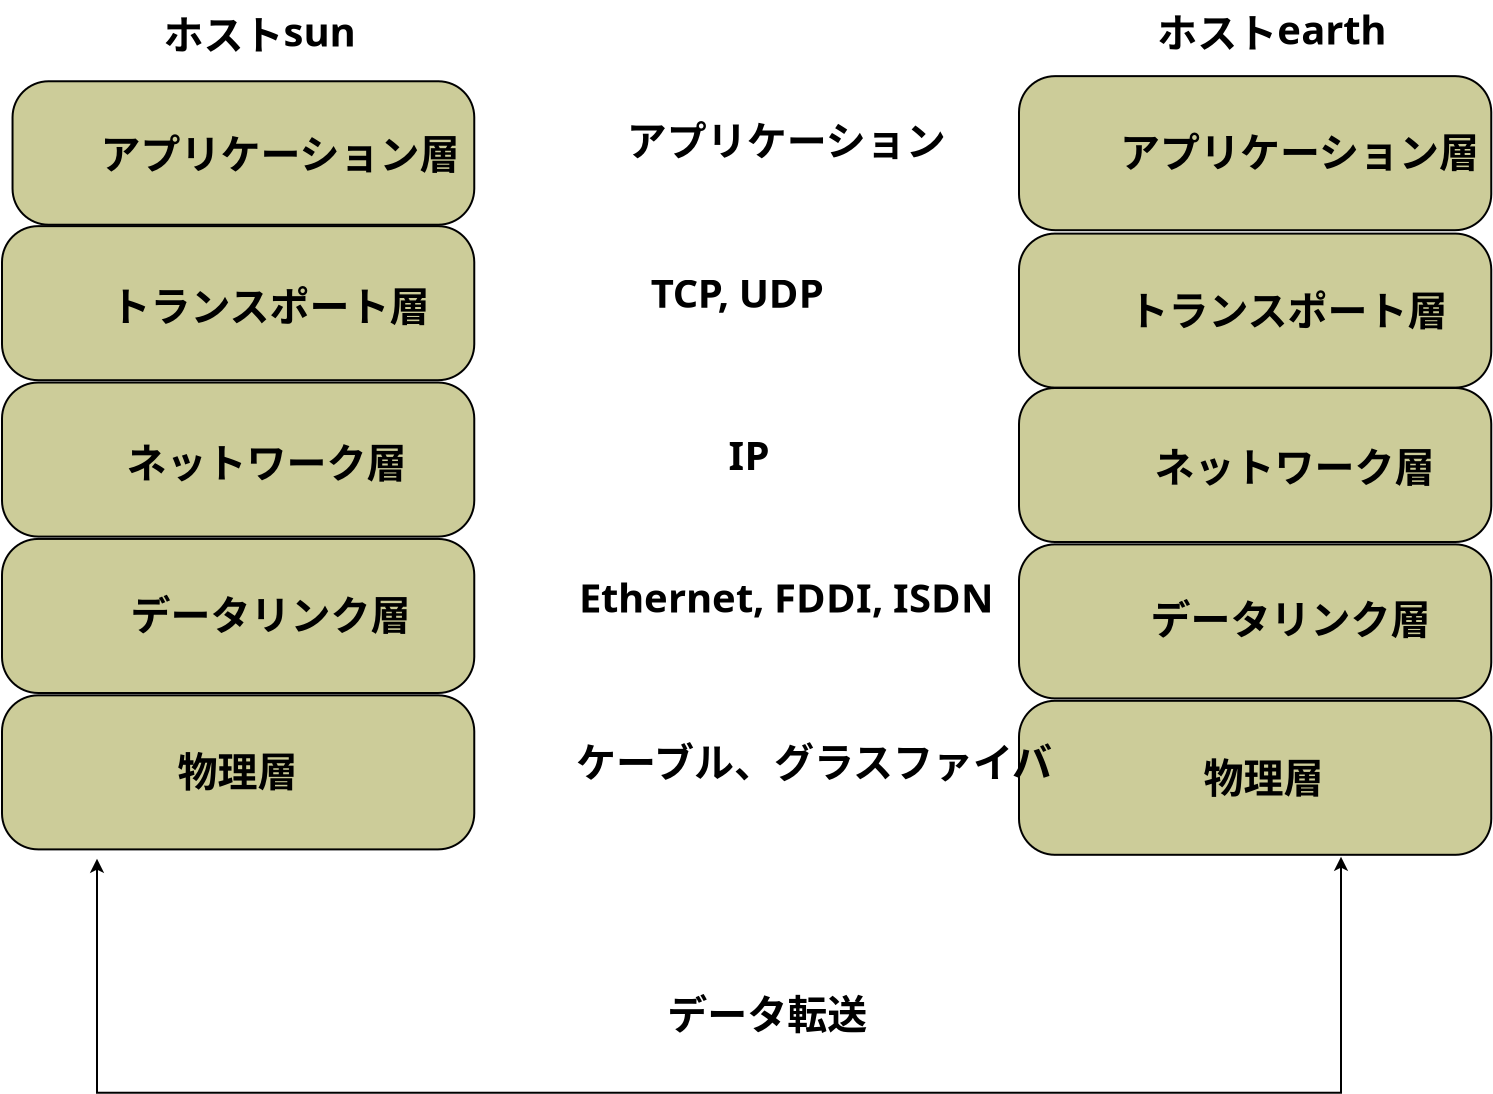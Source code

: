 <?xml version="1.0" encoding="UTF-8"?>
<dia:diagram xmlns:dia="http://www.lysator.liu.se/~alla/dia/">
  <dia:layer name="Rechteck" visible="true">
    <dia:object type="Standard - Box" version="0" id="O0">
      <dia:attribute name="obj_pos">
        <dia:point val="-19.998,-8.424"/>
      </dia:attribute>
      <dia:attribute name="obj_bb">
        <dia:rectangle val="-20.048,-8.474;3.138,-1.2"/>
      </dia:attribute>
      <dia:attribute name="elem_corner">
        <dia:point val="-19.998,-8.424"/>
      </dia:attribute>
      <dia:attribute name="elem_width">
        <dia:real val="23.086"/>
      </dia:attribute>
      <dia:attribute name="elem_height">
        <dia:real val="7.174"/>
      </dia:attribute>
      <dia:attribute name="inner_color">
        <dia:color val="#cccc99"/>
      </dia:attribute>
      <dia:attribute name="show_background">
        <dia:boolean val="true"/>
      </dia:attribute>
      <dia:attribute name="corner_radius">
        <dia:real val="1.8"/>
      </dia:attribute>
    </dia:object>
    <dia:object type="Standard - Text" version="1" id="O1">
      <dia:attribute name="obj_pos">
        <dia:point val="17.012,40.548"/>
      </dia:attribute>
      <dia:attribute name="obj_bb">
        <dia:rectangle val="17.012,39.953;17.012,40.698"/>
      </dia:attribute>
      <dia:attribute name="text">
        <dia:composite type="text">
          <dia:attribute name="string">
            <dia:string>##</dia:string>
          </dia:attribute>
          <dia:attribute name="font">
            <dia:font family="sans" style="0" name="Helvetica"/>
          </dia:attribute>
          <dia:attribute name="height">
            <dia:real val="0.8"/>
          </dia:attribute>
          <dia:attribute name="pos">
            <dia:point val="17.012,40.548"/>
          </dia:attribute>
          <dia:attribute name="color">
            <dia:color val="#000000"/>
          </dia:attribute>
          <dia:attribute name="alignment">
            <dia:enum val="0"/>
          </dia:attribute>
        </dia:composite>
      </dia:attribute>
      <dia:attribute name="valign">
        <dia:enum val="3"/>
      </dia:attribute>
    </dia:object>
    <dia:object type="Standard - Box" version="0" id="O2">
      <dia:attribute name="obj_pos">
        <dia:point val="-20.525,-1.18"/>
      </dia:attribute>
      <dia:attribute name="obj_bb">
        <dia:rectangle val="-20.575,-1.23;3.139,6.572"/>
      </dia:attribute>
      <dia:attribute name="elem_corner">
        <dia:point val="-20.525,-1.18"/>
      </dia:attribute>
      <dia:attribute name="elem_width">
        <dia:real val="23.613"/>
      </dia:attribute>
      <dia:attribute name="elem_height">
        <dia:real val="7.702"/>
      </dia:attribute>
      <dia:attribute name="inner_color">
        <dia:color val="#cccc99"/>
      </dia:attribute>
      <dia:attribute name="show_background">
        <dia:boolean val="true"/>
      </dia:attribute>
      <dia:attribute name="corner_radius">
        <dia:real val="1.8"/>
      </dia:attribute>
    </dia:object>
    <dia:object type="Standard - Box" version="0" id="O3">
      <dia:attribute name="obj_pos">
        <dia:point val="-20.525,6.64"/>
      </dia:attribute>
      <dia:attribute name="obj_bb">
        <dia:rectangle val="-20.575,6.59;3.139,14.392"/>
      </dia:attribute>
      <dia:attribute name="elem_corner">
        <dia:point val="-20.525,6.64"/>
      </dia:attribute>
      <dia:attribute name="elem_width">
        <dia:real val="23.613"/>
      </dia:attribute>
      <dia:attribute name="elem_height">
        <dia:real val="7.702"/>
      </dia:attribute>
      <dia:attribute name="inner_color">
        <dia:color val="#cccc99"/>
      </dia:attribute>
      <dia:attribute name="show_background">
        <dia:boolean val="true"/>
      </dia:attribute>
      <dia:attribute name="corner_radius">
        <dia:real val="1.8"/>
      </dia:attribute>
    </dia:object>
    <dia:object type="Standard - Box" version="0" id="O4">
      <dia:attribute name="obj_pos">
        <dia:point val="-20.525,14.46"/>
      </dia:attribute>
      <dia:attribute name="obj_bb">
        <dia:rectangle val="-20.575,14.41;3.139,22.212"/>
      </dia:attribute>
      <dia:attribute name="elem_corner">
        <dia:point val="-20.525,14.46"/>
      </dia:attribute>
      <dia:attribute name="elem_width">
        <dia:real val="23.613"/>
      </dia:attribute>
      <dia:attribute name="elem_height">
        <dia:real val="7.702"/>
      </dia:attribute>
      <dia:attribute name="inner_color">
        <dia:color val="#cccc99"/>
      </dia:attribute>
      <dia:attribute name="show_background">
        <dia:boolean val="true"/>
      </dia:attribute>
      <dia:attribute name="corner_radius">
        <dia:real val="1.8"/>
      </dia:attribute>
    </dia:object>
    <dia:object type="Standard - Box" version="0" id="O5">
      <dia:attribute name="obj_pos">
        <dia:point val="-20.525,22.28"/>
      </dia:attribute>
      <dia:attribute name="obj_bb">
        <dia:rectangle val="-20.575,22.23;3.139,30.032"/>
      </dia:attribute>
      <dia:attribute name="elem_corner">
        <dia:point val="-20.525,22.28"/>
      </dia:attribute>
      <dia:attribute name="elem_width">
        <dia:real val="23.613"/>
      </dia:attribute>
      <dia:attribute name="elem_height">
        <dia:real val="7.702"/>
      </dia:attribute>
      <dia:attribute name="inner_color">
        <dia:color val="#cccc99"/>
      </dia:attribute>
      <dia:attribute name="show_background">
        <dia:boolean val="true"/>
      </dia:attribute>
      <dia:attribute name="corner_radius">
        <dia:real val="1.8"/>
      </dia:attribute>
    </dia:object>
    <dia:object type="Standard - Box" version="0" id="O6">
      <dia:attribute name="obj_pos">
        <dia:point val="30.325,-8.68"/>
      </dia:attribute>
      <dia:attribute name="obj_bb">
        <dia:rectangle val="30.275,-8.73;53.989,-0.928"/>
      </dia:attribute>
      <dia:attribute name="elem_corner">
        <dia:point val="30.325,-8.68"/>
      </dia:attribute>
      <dia:attribute name="elem_width">
        <dia:real val="23.613"/>
      </dia:attribute>
      <dia:attribute name="elem_height">
        <dia:real val="7.702"/>
      </dia:attribute>
      <dia:attribute name="inner_color">
        <dia:color val="#cccc99"/>
      </dia:attribute>
      <dia:attribute name="show_background">
        <dia:boolean val="true"/>
      </dia:attribute>
      <dia:attribute name="corner_radius">
        <dia:real val="1.8"/>
      </dia:attribute>
    </dia:object>
    <dia:object type="Standard - Box" version="0" id="O7">
      <dia:attribute name="obj_pos">
        <dia:point val="30.325,-0.808"/>
      </dia:attribute>
      <dia:attribute name="obj_bb">
        <dia:rectangle val="30.275,-0.858;53.989,6.943"/>
      </dia:attribute>
      <dia:attribute name="elem_corner">
        <dia:point val="30.325,-0.808"/>
      </dia:attribute>
      <dia:attribute name="elem_width">
        <dia:real val="23.613"/>
      </dia:attribute>
      <dia:attribute name="elem_height">
        <dia:real val="7.702"/>
      </dia:attribute>
      <dia:attribute name="inner_color">
        <dia:color val="#cccc99"/>
      </dia:attribute>
      <dia:attribute name="show_background">
        <dia:boolean val="true"/>
      </dia:attribute>
      <dia:attribute name="corner_radius">
        <dia:real val="1.8"/>
      </dia:attribute>
    </dia:object>
    <dia:object type="Standard - Box" version="0" id="O8">
      <dia:attribute name="obj_pos">
        <dia:point val="30.325,6.912"/>
      </dia:attribute>
      <dia:attribute name="obj_bb">
        <dia:rectangle val="30.275,6.862;53.989,14.663"/>
      </dia:attribute>
      <dia:attribute name="elem_corner">
        <dia:point val="30.325,6.912"/>
      </dia:attribute>
      <dia:attribute name="elem_width">
        <dia:real val="23.613"/>
      </dia:attribute>
      <dia:attribute name="elem_height">
        <dia:real val="7.702"/>
      </dia:attribute>
      <dia:attribute name="inner_color">
        <dia:color val="#cccc99"/>
      </dia:attribute>
      <dia:attribute name="show_background">
        <dia:boolean val="true"/>
      </dia:attribute>
      <dia:attribute name="corner_radius">
        <dia:real val="1.8"/>
      </dia:attribute>
    </dia:object>
    <dia:object type="Standard - Box" version="0" id="O9">
      <dia:attribute name="obj_pos">
        <dia:point val="30.325,14.732"/>
      </dia:attribute>
      <dia:attribute name="obj_bb">
        <dia:rectangle val="30.275,14.682;53.989,22.483"/>
      </dia:attribute>
      <dia:attribute name="elem_corner">
        <dia:point val="30.325,14.732"/>
      </dia:attribute>
      <dia:attribute name="elem_width">
        <dia:real val="23.613"/>
      </dia:attribute>
      <dia:attribute name="elem_height">
        <dia:real val="7.702"/>
      </dia:attribute>
      <dia:attribute name="inner_color">
        <dia:color val="#cccc99"/>
      </dia:attribute>
      <dia:attribute name="show_background">
        <dia:boolean val="true"/>
      </dia:attribute>
      <dia:attribute name="corner_radius">
        <dia:real val="1.8"/>
      </dia:attribute>
    </dia:object>
    <dia:object type="Standard - Box" version="0" id="O10">
      <dia:attribute name="obj_pos">
        <dia:point val="30.325,22.552"/>
      </dia:attribute>
      <dia:attribute name="obj_bb">
        <dia:rectangle val="30.275,22.502;53.989,30.303"/>
      </dia:attribute>
      <dia:attribute name="elem_corner">
        <dia:point val="30.325,22.552"/>
      </dia:attribute>
      <dia:attribute name="elem_width">
        <dia:real val="23.613"/>
      </dia:attribute>
      <dia:attribute name="elem_height">
        <dia:real val="7.702"/>
      </dia:attribute>
      <dia:attribute name="inner_color">
        <dia:color val="#cccc99"/>
      </dia:attribute>
      <dia:attribute name="show_background">
        <dia:boolean val="true"/>
      </dia:attribute>
      <dia:attribute name="corner_radius">
        <dia:real val="1.8"/>
      </dia:attribute>
    </dia:object>
  </dia:layer>
  <dia:layer name="Linien" visible="true">
    <dia:object type="Standard - ZigZagLine" version="1" id="O11">
      <dia:attribute name="obj_pos">
        <dia:point val="-15.775,30.45"/>
      </dia:attribute>
      <dia:attribute name="obj_bb">
        <dia:rectangle val="-16.137,30.3;46.787,42.2"/>
      </dia:attribute>
      <dia:attribute name="orth_points">
        <dia:point val="-15.775,30.45"/>
        <dia:point val="-15.775,42.15"/>
        <dia:point val="46.425,42.15"/>
        <dia:point val="46.425,30.35"/>
      </dia:attribute>
      <dia:attribute name="orth_orient">
        <dia:enum val="1"/>
        <dia:enum val="0"/>
        <dia:enum val="1"/>
      </dia:attribute>
      <dia:attribute name="autorouting">
        <dia:boolean val="false"/>
      </dia:attribute>
      <dia:attribute name="start_arrow">
        <dia:enum val="22"/>
      </dia:attribute>
      <dia:attribute name="start_arrow_length">
        <dia:real val="0.5"/>
      </dia:attribute>
      <dia:attribute name="start_arrow_width">
        <dia:real val="0.5"/>
      </dia:attribute>
      <dia:attribute name="end_arrow">
        <dia:enum val="22"/>
      </dia:attribute>
      <dia:attribute name="end_arrow_length">
        <dia:real val="0.5"/>
      </dia:attribute>
      <dia:attribute name="end_arrow_width">
        <dia:real val="0.5"/>
      </dia:attribute>
    </dia:object>
  </dia:layer>
  <dia:layer name="Text" visible="true" active="true">
    <dia:object type="Standard - Text" version="1" id="O12">
      <dia:attribute name="obj_pos">
        <dia:point val="-15.594,-4.052"/>
      </dia:attribute>
      <dia:attribute name="obj_bb">
        <dia:rectangle val="-15.594,-5.772;-2.049,-3.769"/>
      </dia:attribute>
      <dia:attribute name="text">
        <dia:composite type="text">
          <dia:attribute name="string">
            <dia:string>#アプリケーション層#</dia:string>
          </dia:attribute>
          <dia:attribute name="font">
            <dia:font family="MS UI Gothic" style="80" name="Courier"/>
          </dia:attribute>
          <dia:attribute name="height">
            <dia:real val="2.5"/>
          </dia:attribute>
          <dia:attribute name="pos">
            <dia:point val="-15.594,-4.052"/>
          </dia:attribute>
          <dia:attribute name="color">
            <dia:color val="#000000"/>
          </dia:attribute>
          <dia:attribute name="alignment">
            <dia:enum val="0"/>
          </dia:attribute>
        </dia:composite>
      </dia:attribute>
      <dia:attribute name="valign">
        <dia:enum val="3"/>
      </dia:attribute>
    </dia:object>
    <dia:object type="Standard - Text" version="1" id="O13">
      <dia:attribute name="obj_pos">
        <dia:point val="-9.339,11.757"/>
      </dia:attribute>
      <dia:attribute name="obj_bb">
        <dia:rectangle val="-9.339,11.162;-9.339,11.907"/>
      </dia:attribute>
      <dia:attribute name="text">
        <dia:composite type="text">
          <dia:attribute name="string">
            <dia:string>##</dia:string>
          </dia:attribute>
          <dia:attribute name="font">
            <dia:font family="sans" style="0" name="Helvetica"/>
          </dia:attribute>
          <dia:attribute name="height">
            <dia:real val="0.8"/>
          </dia:attribute>
          <dia:attribute name="pos">
            <dia:point val="-9.339,11.757"/>
          </dia:attribute>
          <dia:attribute name="color">
            <dia:color val="#000000"/>
          </dia:attribute>
          <dia:attribute name="alignment">
            <dia:enum val="0"/>
          </dia:attribute>
        </dia:composite>
      </dia:attribute>
      <dia:attribute name="valign">
        <dia:enum val="3"/>
      </dia:attribute>
    </dia:object>
    <dia:object type="Standard - Text" version="1" id="O14">
      <dia:attribute name="obj_pos">
        <dia:point val="-15.097,3.562"/>
      </dia:attribute>
      <dia:attribute name="obj_bb">
        <dia:rectangle val="-15.097,1.843;-2.574,3.845"/>
      </dia:attribute>
      <dia:attribute name="text">
        <dia:composite type="text">
          <dia:attribute name="string">
            <dia:string>#トランスポート層#</dia:string>
          </dia:attribute>
          <dia:attribute name="font">
            <dia:font family="MS UI Gothic" style="80" name="Courier"/>
          </dia:attribute>
          <dia:attribute name="height">
            <dia:real val="2.5"/>
          </dia:attribute>
          <dia:attribute name="pos">
            <dia:point val="-15.097,3.562"/>
          </dia:attribute>
          <dia:attribute name="color">
            <dia:color val="#000000"/>
          </dia:attribute>
          <dia:attribute name="alignment">
            <dia:enum val="0"/>
          </dia:attribute>
        </dia:composite>
      </dia:attribute>
      <dia:attribute name="valign">
        <dia:enum val="3"/>
      </dia:attribute>
    </dia:object>
    <dia:object type="Standard - Text" version="1" id="O15">
      <dia:attribute name="obj_pos">
        <dia:point val="-14.299,11.383"/>
      </dia:attribute>
      <dia:attribute name="obj_bb">
        <dia:rectangle val="-14.299,9.662;-3.554,11.665"/>
      </dia:attribute>
      <dia:attribute name="text">
        <dia:composite type="text">
          <dia:attribute name="string">
            <dia:string>#ネットワーク層#</dia:string>
          </dia:attribute>
          <dia:attribute name="font">
            <dia:font family="MS UI Gothic" style="80" name="Courier"/>
          </dia:attribute>
          <dia:attribute name="height">
            <dia:real val="2.5"/>
          </dia:attribute>
          <dia:attribute name="pos">
            <dia:point val="-14.299,11.383"/>
          </dia:attribute>
          <dia:attribute name="color">
            <dia:color val="#000000"/>
          </dia:attribute>
          <dia:attribute name="alignment">
            <dia:enum val="0"/>
          </dia:attribute>
        </dia:composite>
      </dia:attribute>
      <dia:attribute name="valign">
        <dia:enum val="3"/>
      </dia:attribute>
    </dia:object>
    <dia:object type="Standard - Text" version="1" id="O16">
      <dia:attribute name="obj_pos">
        <dia:point val="-14.097,19.003"/>
      </dia:attribute>
      <dia:attribute name="obj_bb">
        <dia:rectangle val="-14.097,17.282;-3.384,19.285"/>
      </dia:attribute>
      <dia:attribute name="text">
        <dia:composite type="text">
          <dia:attribute name="string">
            <dia:string>#データリンク層#</dia:string>
          </dia:attribute>
          <dia:attribute name="font">
            <dia:font family="MS UI Gothic" style="80" name="Courier"/>
          </dia:attribute>
          <dia:attribute name="height">
            <dia:real val="2.5"/>
          </dia:attribute>
          <dia:attribute name="pos">
            <dia:point val="-14.097,19.003"/>
          </dia:attribute>
          <dia:attribute name="color">
            <dia:color val="#000000"/>
          </dia:attribute>
          <dia:attribute name="alignment">
            <dia:enum val="0"/>
          </dia:attribute>
        </dia:composite>
      </dia:attribute>
      <dia:attribute name="valign">
        <dia:enum val="3"/>
      </dia:attribute>
    </dia:object>
    <dia:object type="Standard - Text" version="1" id="O17">
      <dia:attribute name="obj_pos">
        <dia:point val="-11.748,26.823"/>
      </dia:attribute>
      <dia:attribute name="obj_bb">
        <dia:rectangle val="-11.748,25.102;-5.74,27.105"/>
      </dia:attribute>
      <dia:attribute name="text">
        <dia:composite type="text">
          <dia:attribute name="string">
            <dia:string>#物理層#</dia:string>
          </dia:attribute>
          <dia:attribute name="font">
            <dia:font family="MS UI Gothic" style="80" name="Courier"/>
          </dia:attribute>
          <dia:attribute name="height">
            <dia:real val="2.5"/>
          </dia:attribute>
          <dia:attribute name="pos">
            <dia:point val="-11.748,26.823"/>
          </dia:attribute>
          <dia:attribute name="color">
            <dia:color val="#000000"/>
          </dia:attribute>
          <dia:attribute name="alignment">
            <dia:enum val="0"/>
          </dia:attribute>
        </dia:composite>
      </dia:attribute>
      <dia:attribute name="valign">
        <dia:enum val="3"/>
      </dia:attribute>
    </dia:object>
    <dia:object type="Standard - Text" version="1" id="O18">
      <dia:attribute name="obj_pos">
        <dia:point val="35.375,-4.138"/>
      </dia:attribute>
      <dia:attribute name="obj_bb">
        <dia:rectangle val="35.375,-5.857;48.92,-3.855"/>
      </dia:attribute>
      <dia:attribute name="text">
        <dia:composite type="text">
          <dia:attribute name="string">
            <dia:string>#アプリケーション層#</dia:string>
          </dia:attribute>
          <dia:attribute name="font">
            <dia:font family="MS UI Gothic" style="80" name="Courier"/>
          </dia:attribute>
          <dia:attribute name="height">
            <dia:real val="2.5"/>
          </dia:attribute>
          <dia:attribute name="pos">
            <dia:point val="35.375,-4.138"/>
          </dia:attribute>
          <dia:attribute name="color">
            <dia:color val="#000000"/>
          </dia:attribute>
          <dia:attribute name="alignment">
            <dia:enum val="0"/>
          </dia:attribute>
        </dia:composite>
      </dia:attribute>
      <dia:attribute name="valign">
        <dia:enum val="3"/>
      </dia:attribute>
    </dia:object>
    <dia:object type="Standard - Text" version="1" id="O19">
      <dia:attribute name="obj_pos">
        <dia:point val="42.23,11.571"/>
      </dia:attribute>
      <dia:attribute name="obj_bb">
        <dia:rectangle val="42.23,10.976;42.23,11.721"/>
      </dia:attribute>
      <dia:attribute name="text">
        <dia:composite type="text">
          <dia:attribute name="string">
            <dia:string>##</dia:string>
          </dia:attribute>
          <dia:attribute name="font">
            <dia:font family="sans" style="0" name="Helvetica"/>
          </dia:attribute>
          <dia:attribute name="height">
            <dia:real val="0.8"/>
          </dia:attribute>
          <dia:attribute name="pos">
            <dia:point val="42.23,11.571"/>
          </dia:attribute>
          <dia:attribute name="color">
            <dia:color val="#000000"/>
          </dia:attribute>
          <dia:attribute name="alignment">
            <dia:enum val="0"/>
          </dia:attribute>
        </dia:composite>
      </dia:attribute>
      <dia:attribute name="valign">
        <dia:enum val="3"/>
      </dia:attribute>
    </dia:object>
    <dia:object type="Standard - Text" version="1" id="O20">
      <dia:attribute name="obj_pos">
        <dia:point val="35.799,3.777"/>
      </dia:attribute>
      <dia:attribute name="obj_bb">
        <dia:rectangle val="35.799,2.057;48.322,4.059"/>
      </dia:attribute>
      <dia:attribute name="text">
        <dia:composite type="text">
          <dia:attribute name="string">
            <dia:string>#トランスポート層#</dia:string>
          </dia:attribute>
          <dia:attribute name="font">
            <dia:font family="MS UI Gothic" style="80" name="Courier"/>
          </dia:attribute>
          <dia:attribute name="height">
            <dia:real val="2.5"/>
          </dia:attribute>
          <dia:attribute name="pos">
            <dia:point val="35.799,3.777"/>
          </dia:attribute>
          <dia:attribute name="color">
            <dia:color val="#000000"/>
          </dia:attribute>
          <dia:attribute name="alignment">
            <dia:enum val="0"/>
          </dia:attribute>
        </dia:composite>
      </dia:attribute>
      <dia:attribute name="valign">
        <dia:enum val="3"/>
      </dia:attribute>
    </dia:object>
    <dia:object type="Standard - Text" version="1" id="O21">
      <dia:attribute name="obj_pos">
        <dia:point val="37.096,11.597"/>
      </dia:attribute>
      <dia:attribute name="obj_bb">
        <dia:rectangle val="37.096,9.877;47.842,11.879"/>
      </dia:attribute>
      <dia:attribute name="text">
        <dia:composite type="text">
          <dia:attribute name="string">
            <dia:string>#ネットワーク層#</dia:string>
          </dia:attribute>
          <dia:attribute name="font">
            <dia:font family="MS UI Gothic" style="80" name="Courier"/>
          </dia:attribute>
          <dia:attribute name="height">
            <dia:real val="2.5"/>
          </dia:attribute>
          <dia:attribute name="pos">
            <dia:point val="37.096,11.597"/>
          </dia:attribute>
          <dia:attribute name="color">
            <dia:color val="#000000"/>
          </dia:attribute>
          <dia:attribute name="alignment">
            <dia:enum val="0"/>
          </dia:attribute>
        </dia:composite>
      </dia:attribute>
      <dia:attribute name="valign">
        <dia:enum val="3"/>
      </dia:attribute>
    </dia:object>
    <dia:object type="Standard - Text" version="1" id="O22">
      <dia:attribute name="obj_pos">
        <dia:point val="36.899,19.217"/>
      </dia:attribute>
      <dia:attribute name="obj_bb">
        <dia:rectangle val="36.899,17.497;47.611,19.499"/>
      </dia:attribute>
      <dia:attribute name="text">
        <dia:composite type="text">
          <dia:attribute name="string">
            <dia:string>#データリンク層#</dia:string>
          </dia:attribute>
          <dia:attribute name="font">
            <dia:font family="MS UI Gothic" style="80" name="Courier"/>
          </dia:attribute>
          <dia:attribute name="height">
            <dia:real val="2.5"/>
          </dia:attribute>
          <dia:attribute name="pos">
            <dia:point val="36.899,19.217"/>
          </dia:attribute>
          <dia:attribute name="color">
            <dia:color val="#000000"/>
          </dia:attribute>
          <dia:attribute name="alignment">
            <dia:enum val="0"/>
          </dia:attribute>
        </dia:composite>
      </dia:attribute>
      <dia:attribute name="valign">
        <dia:enum val="3"/>
      </dia:attribute>
    </dia:object>
    <dia:object type="Standard - Text" version="1" id="O23">
      <dia:attribute name="obj_pos">
        <dia:point val="39.548,27.137"/>
      </dia:attribute>
      <dia:attribute name="obj_bb">
        <dia:rectangle val="39.548,25.417;45.555,27.419"/>
      </dia:attribute>
      <dia:attribute name="text">
        <dia:composite type="text">
          <dia:attribute name="string">
            <dia:string>#物理層#</dia:string>
          </dia:attribute>
          <dia:attribute name="font">
            <dia:font family="MS UI Gothic" style="80" name="Courier"/>
          </dia:attribute>
          <dia:attribute name="height">
            <dia:real val="2.5"/>
          </dia:attribute>
          <dia:attribute name="pos">
            <dia:point val="39.548,27.137"/>
          </dia:attribute>
          <dia:attribute name="color">
            <dia:color val="#000000"/>
          </dia:attribute>
          <dia:attribute name="alignment">
            <dia:enum val="0"/>
          </dia:attribute>
        </dia:composite>
      </dia:attribute>
      <dia:attribute name="valign">
        <dia:enum val="3"/>
      </dia:attribute>
    </dia:object>
    <dia:object type="Standard - Text" version="1" id="O24">
      <dia:attribute name="obj_pos">
        <dia:point val="10.714,-4.718"/>
      </dia:attribute>
      <dia:attribute name="obj_bb">
        <dia:rectangle val="10.714,-6.438;22.256,-4.435"/>
      </dia:attribute>
      <dia:attribute name="text">
        <dia:composite type="text">
          <dia:attribute name="string">
            <dia:string>#アプリケーション#</dia:string>
          </dia:attribute>
          <dia:attribute name="font">
            <dia:font family="MS UI Gothic" style="80" name="Courier"/>
          </dia:attribute>
          <dia:attribute name="height">
            <dia:real val="2.5"/>
          </dia:attribute>
          <dia:attribute name="pos">
            <dia:point val="10.714,-4.718"/>
          </dia:attribute>
          <dia:attribute name="color">
            <dia:color val="#000000"/>
          </dia:attribute>
          <dia:attribute name="alignment">
            <dia:enum val="0"/>
          </dia:attribute>
        </dia:composite>
      </dia:attribute>
      <dia:attribute name="valign">
        <dia:enum val="3"/>
      </dia:attribute>
    </dia:object>
    <dia:object type="Standard - Text" version="1" id="O25">
      <dia:attribute name="obj_pos">
        <dia:point val="15.799,11.091"/>
      </dia:attribute>
      <dia:attribute name="obj_bb">
        <dia:rectangle val="15.799,10.496;15.799,11.241"/>
      </dia:attribute>
      <dia:attribute name="text">
        <dia:composite type="text">
          <dia:attribute name="string">
            <dia:string>##</dia:string>
          </dia:attribute>
          <dia:attribute name="font">
            <dia:font family="sans" style="0" name="Helvetica"/>
          </dia:attribute>
          <dia:attribute name="height">
            <dia:real val="0.8"/>
          </dia:attribute>
          <dia:attribute name="pos">
            <dia:point val="15.799,11.091"/>
          </dia:attribute>
          <dia:attribute name="color">
            <dia:color val="#000000"/>
          </dia:attribute>
          <dia:attribute name="alignment">
            <dia:enum val="0"/>
          </dia:attribute>
        </dia:composite>
      </dia:attribute>
      <dia:attribute name="valign">
        <dia:enum val="3"/>
      </dia:attribute>
    </dia:object>
    <dia:object type="Standard - Text" version="1" id="O26">
      <dia:attribute name="obj_pos">
        <dia:point val="11.909,2.897"/>
      </dia:attribute>
      <dia:attribute name="obj_bb">
        <dia:rectangle val="11.909,1.177;20.504,3.179"/>
      </dia:attribute>
      <dia:attribute name="text">
        <dia:composite type="text">
          <dia:attribute name="string">
            <dia:string>#TCP, UDP#</dia:string>
          </dia:attribute>
          <dia:attribute name="font">
            <dia:font family="MS UI Gothic" style="80" name="Courier"/>
          </dia:attribute>
          <dia:attribute name="height">
            <dia:real val="2.5"/>
          </dia:attribute>
          <dia:attribute name="pos">
            <dia:point val="11.909,2.897"/>
          </dia:attribute>
          <dia:attribute name="color">
            <dia:color val="#000000"/>
          </dia:attribute>
          <dia:attribute name="alignment">
            <dia:enum val="0"/>
          </dia:attribute>
        </dia:composite>
      </dia:attribute>
      <dia:attribute name="valign">
        <dia:enum val="3"/>
      </dia:attribute>
    </dia:object>
    <dia:object type="Standard - Text" version="1" id="O27">
      <dia:attribute name="obj_pos">
        <dia:point val="15.801,11.017"/>
      </dia:attribute>
      <dia:attribute name="obj_bb">
        <dia:rectangle val="15.801,9.297;17.534,11.299"/>
      </dia:attribute>
      <dia:attribute name="text">
        <dia:composite type="text">
          <dia:attribute name="string">
            <dia:string>#IP#</dia:string>
          </dia:attribute>
          <dia:attribute name="font">
            <dia:font family="MS UI Gothic" style="80" name="Courier"/>
          </dia:attribute>
          <dia:attribute name="height">
            <dia:real val="2.5"/>
          </dia:attribute>
          <dia:attribute name="pos">
            <dia:point val="15.801,11.017"/>
          </dia:attribute>
          <dia:attribute name="color">
            <dia:color val="#000000"/>
          </dia:attribute>
          <dia:attribute name="alignment">
            <dia:enum val="0"/>
          </dia:attribute>
        </dia:composite>
      </dia:attribute>
      <dia:attribute name="valign">
        <dia:enum val="3"/>
      </dia:attribute>
    </dia:object>
    <dia:object type="Standard - Text" version="1" id="O28">
      <dia:attribute name="obj_pos">
        <dia:point val="8.324,18.137"/>
      </dia:attribute>
      <dia:attribute name="obj_bb">
        <dia:rectangle val="8.324,16.417;26.106,18.419"/>
      </dia:attribute>
      <dia:attribute name="text">
        <dia:composite type="text">
          <dia:attribute name="string">
            <dia:string>#Ethernet, FDDI, ISDN#</dia:string>
          </dia:attribute>
          <dia:attribute name="font">
            <dia:font family="MS UI Gothic" style="80" name="Courier"/>
          </dia:attribute>
          <dia:attribute name="height">
            <dia:real val="2.5"/>
          </dia:attribute>
          <dia:attribute name="pos">
            <dia:point val="8.324,18.137"/>
          </dia:attribute>
          <dia:attribute name="color">
            <dia:color val="#000000"/>
          </dia:attribute>
          <dia:attribute name="alignment">
            <dia:enum val="0"/>
          </dia:attribute>
        </dia:composite>
      </dia:attribute>
      <dia:attribute name="valign">
        <dia:enum val="3"/>
      </dia:attribute>
    </dia:object>
    <dia:object type="Standard - Text" version="1" id="O29">
      <dia:attribute name="obj_pos">
        <dia:point val="8.17,26.357"/>
      </dia:attribute>
      <dia:attribute name="obj_bb">
        <dia:rectangle val="8.17,24.637;25.99,26.639"/>
      </dia:attribute>
      <dia:attribute name="text">
        <dia:composite type="text">
          <dia:attribute name="string">
            <dia:string>#ケーブル、グラスファイバ#</dia:string>
          </dia:attribute>
          <dia:attribute name="font">
            <dia:font family="MS UI Gothic" style="80" name="Courier"/>
          </dia:attribute>
          <dia:attribute name="height">
            <dia:real val="2.5"/>
          </dia:attribute>
          <dia:attribute name="pos">
            <dia:point val="8.17,26.357"/>
          </dia:attribute>
          <dia:attribute name="color">
            <dia:color val="#000000"/>
          </dia:attribute>
          <dia:attribute name="alignment">
            <dia:enum val="0"/>
          </dia:attribute>
        </dia:composite>
      </dia:attribute>
      <dia:attribute name="valign">
        <dia:enum val="3"/>
      </dia:attribute>
    </dia:object>
    <dia:object type="Standard - Text" version="1" id="O30">
      <dia:attribute name="obj_pos">
        <dia:point val="12.739,38.962"/>
      </dia:attribute>
      <dia:attribute name="obj_bb">
        <dia:rectangle val="12.739,37.242;21.398,39.245"/>
      </dia:attribute>
      <dia:attribute name="text">
        <dia:composite type="text">
          <dia:attribute name="string">
            <dia:string>#データ転送#</dia:string>
          </dia:attribute>
          <dia:attribute name="font">
            <dia:font family="MS UI Gothic" style="80" name="Courier"/>
          </dia:attribute>
          <dia:attribute name="height">
            <dia:real val="2.5"/>
          </dia:attribute>
          <dia:attribute name="pos">
            <dia:point val="12.739,38.962"/>
          </dia:attribute>
          <dia:attribute name="color">
            <dia:color val="#000000"/>
          </dia:attribute>
          <dia:attribute name="alignment">
            <dia:enum val="0"/>
          </dia:attribute>
        </dia:composite>
      </dia:attribute>
      <dia:attribute name="valign">
        <dia:enum val="3"/>
      </dia:attribute>
    </dia:object>
    <dia:object type="Standard - Text" version="1" id="O31">
      <dia:attribute name="obj_pos">
        <dia:point val="-12.455,-10.018"/>
      </dia:attribute>
      <dia:attribute name="obj_bb">
        <dia:rectangle val="-12.455,-11.738;-4.938,-9.735"/>
      </dia:attribute>
      <dia:attribute name="text">
        <dia:composite type="text">
          <dia:attribute name="string">
            <dia:string>#ホストsun#</dia:string>
          </dia:attribute>
          <dia:attribute name="font">
            <dia:font family="MS UI Gothic" style="80" name="Courier"/>
          </dia:attribute>
          <dia:attribute name="height">
            <dia:real val="2.5"/>
          </dia:attribute>
          <dia:attribute name="pos">
            <dia:point val="-12.455,-10.018"/>
          </dia:attribute>
          <dia:attribute name="color">
            <dia:color val="#000000"/>
          </dia:attribute>
          <dia:attribute name="alignment">
            <dia:enum val="0"/>
          </dia:attribute>
        </dia:composite>
      </dia:attribute>
      <dia:attribute name="valign">
        <dia:enum val="3"/>
      </dia:attribute>
    </dia:object>
    <dia:object type="Standard - Text" version="1" id="O32">
      <dia:attribute name="obj_pos">
        <dia:point val="37.243,-10.117"/>
      </dia:attribute>
      <dia:attribute name="obj_bb">
        <dia:rectangle val="37.243,-11.838;46.193,-9.835"/>
      </dia:attribute>
      <dia:attribute name="text">
        <dia:composite type="text">
          <dia:attribute name="string">
            <dia:string>#ホストearth#</dia:string>
          </dia:attribute>
          <dia:attribute name="font">
            <dia:font family="MS UI Gothic" style="80" name="Courier"/>
          </dia:attribute>
          <dia:attribute name="height">
            <dia:real val="2.5"/>
          </dia:attribute>
          <dia:attribute name="pos">
            <dia:point val="37.243,-10.117"/>
          </dia:attribute>
          <dia:attribute name="color">
            <dia:color val="#000000"/>
          </dia:attribute>
          <dia:attribute name="alignment">
            <dia:enum val="0"/>
          </dia:attribute>
        </dia:composite>
      </dia:attribute>
      <dia:attribute name="valign">
        <dia:enum val="3"/>
      </dia:attribute>
    </dia:object>
  </dia:layer>
</dia:diagram>
